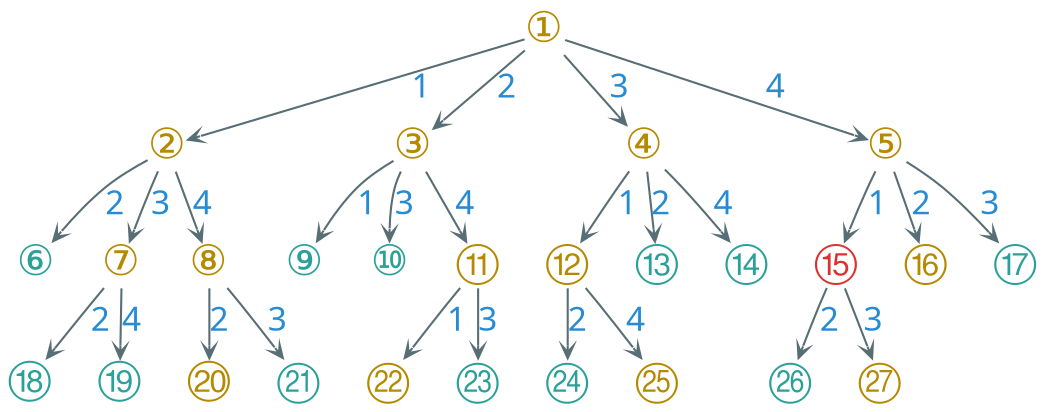 digraph g {
    bgcolor=transparent
    rankdir=TB
    graph [nodesep=0.3, ranksep=0.2]
    node [shape=plain, color="#586e75", fontcolor="#b58900", fontsize=20, fontname="LXGWWenKai"]
    edge [arrowhead=vee, color="#586e75", fontcolor="#268bd2", fontsize=16, fontname="LXGWWenKai" arrowsize=0.6]

    ① -> ② [label="1"]
    ① -> ③ [label="2"]
    ① -> ④ [label="3"]
    ① -> ⑤ [label="4"]

    node [fontcolor="#2aa198"]

    ② -> ⑥ [label="2"]

    node [fontcolor="#b58900"]

    ② -> ⑦ [label="3"]

    ② -> ⑧ [label="4"]

    node [fontcolor="#2aa198"]

    ③ -> ⑨ [label="1"]
    ③ -> ⑩ [label="3"]

    

    node [fontcolor="#b58900"]

    ③ -> ⑪ [label="4"]

    ④ -> ⑫ [label="1"]

    node [fontcolor="#2aa198"]

    ④ -> ⑬ [label="2"]
    ④ -> ⑭ [label="4"]

    node [fontcolor="#dc322f"]

    ⑤ -> ⑮ [label="1"]

    node [fontcolor="#b58900"]

    ⑤ -> ⑯ [label="2"]

    node [fontcolor="#2aa198"]

    ⑤ -> ⑰ [label="3"]
    ⑦ -> ⑱ [label="2"]
    ⑦ -> ⑲ [label="4"]

    node [fontcolor="#b58900"]

    ⑧ -> ⑳ [label="2"]

    node [fontcolor="#2aa198"]

    ⑧ -> ㉑ [label="3"]

    node [fontcolor="#b58900"]

    ⑪ -> ㉒ [label="1"]

    node [fontcolor="#2aa198"]

    ⑪ -> ㉓ [label="3"]
    ⑫ -> ㉔ [label="2"]

    node [fontcolor="#b58900"]

    ⑫ -> ㉕ [label="4"]

    node [fontcolor="#2aa198"]

    ⑮ -> ㉖ [label="2"]

    node [fontcolor="#b58900"]

    ⑮ -> ㉗ [label="3"]
}